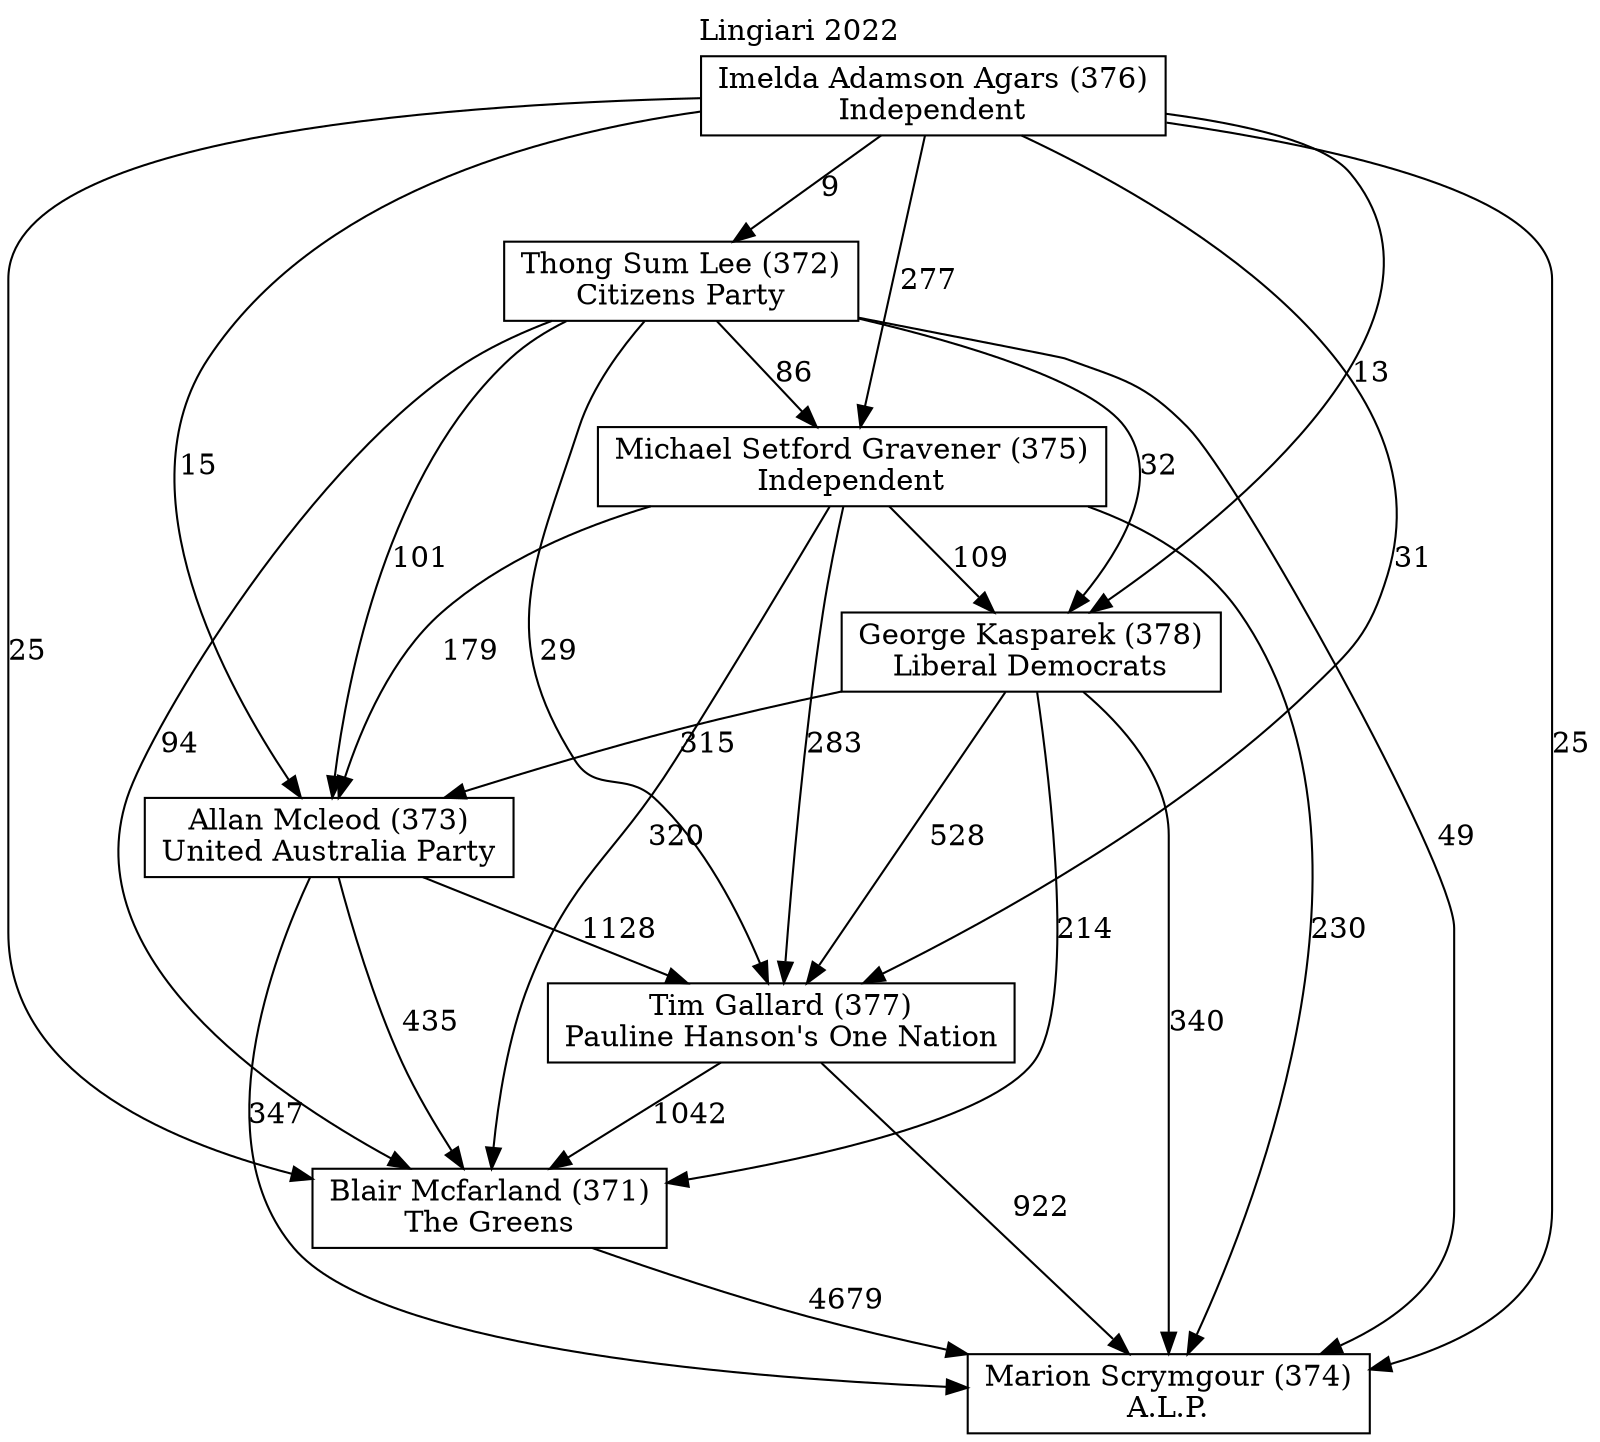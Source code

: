 // House preference flow
digraph "Marion Scrymgour (374)_Lingiari_2022" {
	graph [label="Lingiari 2022" labelloc=t mclimit=10]
	node [shape=box]
	"Allan Mcleod (373)" [label="Allan Mcleod (373)
United Australia Party"]
	"Tim Gallard (377)" [label="Tim Gallard (377)
Pauline Hanson's One Nation"]
	"George Kasparek (378)" [label="George Kasparek (378)
Liberal Democrats"]
	"Michael Setford Gravener (375)" [label="Michael Setford Gravener (375)
Independent"]
	"Imelda Adamson Agars (376)" [label="Imelda Adamson Agars (376)
Independent"]
	"Blair Mcfarland (371)" [label="Blair Mcfarland (371)
The Greens"]
	"Thong Sum Lee (372)" [label="Thong Sum Lee (372)
Citizens Party"]
	"Marion Scrymgour (374)" [label="Marion Scrymgour (374)
A.L.P."]
	"Allan Mcleod (373)" -> "Marion Scrymgour (374)" [label=347]
	"Thong Sum Lee (372)" -> "Michael Setford Gravener (375)" [label=86]
	"Michael Setford Gravener (375)" -> "Allan Mcleod (373)" [label=179]
	"Allan Mcleod (373)" -> "Tim Gallard (377)" [label=1128]
	"Michael Setford Gravener (375)" -> "George Kasparek (378)" [label=109]
	"Imelda Adamson Agars (376)" -> "Allan Mcleod (373)" [label=15]
	"Michael Setford Gravener (375)" -> "Tim Gallard (377)" [label=283]
	"Tim Gallard (377)" -> "Blair Mcfarland (371)" [label=1042]
	"Imelda Adamson Agars (376)" -> "Tim Gallard (377)" [label=31]
	"George Kasparek (378)" -> "Blair Mcfarland (371)" [label=214]
	"George Kasparek (378)" -> "Marion Scrymgour (374)" [label=340]
	"Thong Sum Lee (372)" -> "Tim Gallard (377)" [label=29]
	"Thong Sum Lee (372)" -> "George Kasparek (378)" [label=32]
	"Thong Sum Lee (372)" -> "Allan Mcleod (373)" [label=101]
	"Michael Setford Gravener (375)" -> "Marion Scrymgour (374)" [label=230]
	"Michael Setford Gravener (375)" -> "Blair Mcfarland (371)" [label=320]
	"Allan Mcleod (373)" -> "Blair Mcfarland (371)" [label=435]
	"George Kasparek (378)" -> "Tim Gallard (377)" [label=528]
	"Imelda Adamson Agars (376)" -> "Blair Mcfarland (371)" [label=25]
	"Imelda Adamson Agars (376)" -> "George Kasparek (378)" [label=13]
	"George Kasparek (378)" -> "Allan Mcleod (373)" [label=315]
	"Blair Mcfarland (371)" -> "Marion Scrymgour (374)" [label=4679]
	"Imelda Adamson Agars (376)" -> "Thong Sum Lee (372)" [label=9]
	"Tim Gallard (377)" -> "Marion Scrymgour (374)" [label=922]
	"Imelda Adamson Agars (376)" -> "Marion Scrymgour (374)" [label=25]
	"Imelda Adamson Agars (376)" -> "Michael Setford Gravener (375)" [label=277]
	"Thong Sum Lee (372)" -> "Blair Mcfarland (371)" [label=94]
	"Thong Sum Lee (372)" -> "Marion Scrymgour (374)" [label=49]
}

